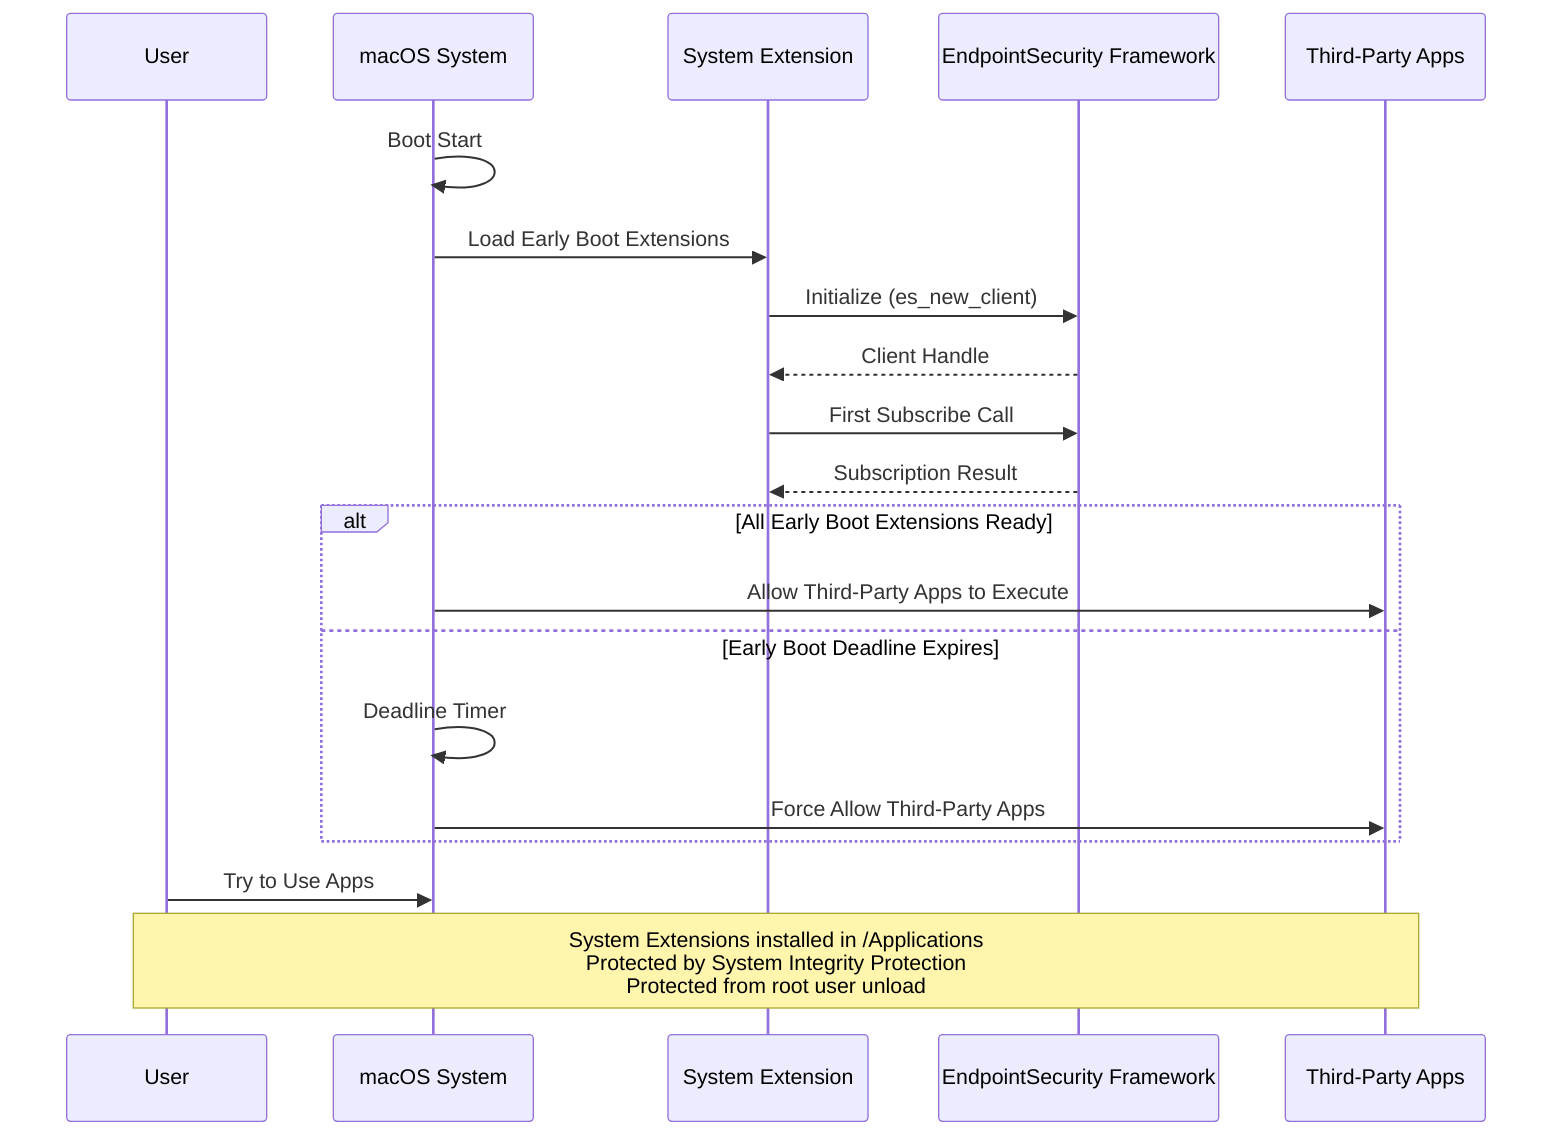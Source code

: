 sequenceDiagram
    participant User
    participant System as macOS System
    participant SysExt as System Extension
    participant ES as EndpointSecurity Framework
    participant Apps as Third-Party Apps
    
    System->>System: Boot Start
    System->>SysExt: Load Early Boot Extensions
    
    SysExt->>ES: Initialize (es_new_client)
    ES-->>SysExt: Client Handle
    
    SysExt->>ES: First Subscribe Call
    ES-->>SysExt: Subscription Result
    
    alt All Early Boot Extensions Ready
        System->>Apps: Allow Third-Party Apps to Execute
    else Early Boot Deadline Expires
        System->>System: Deadline Timer
        System->>Apps: Force Allow Third-Party Apps
    end
    
    User->>System: Try to Use Apps
    
    Note over User,Apps: System Extensions installed in /Applications<br>Protected by System Integrity Protection<br>Protected from root user unload